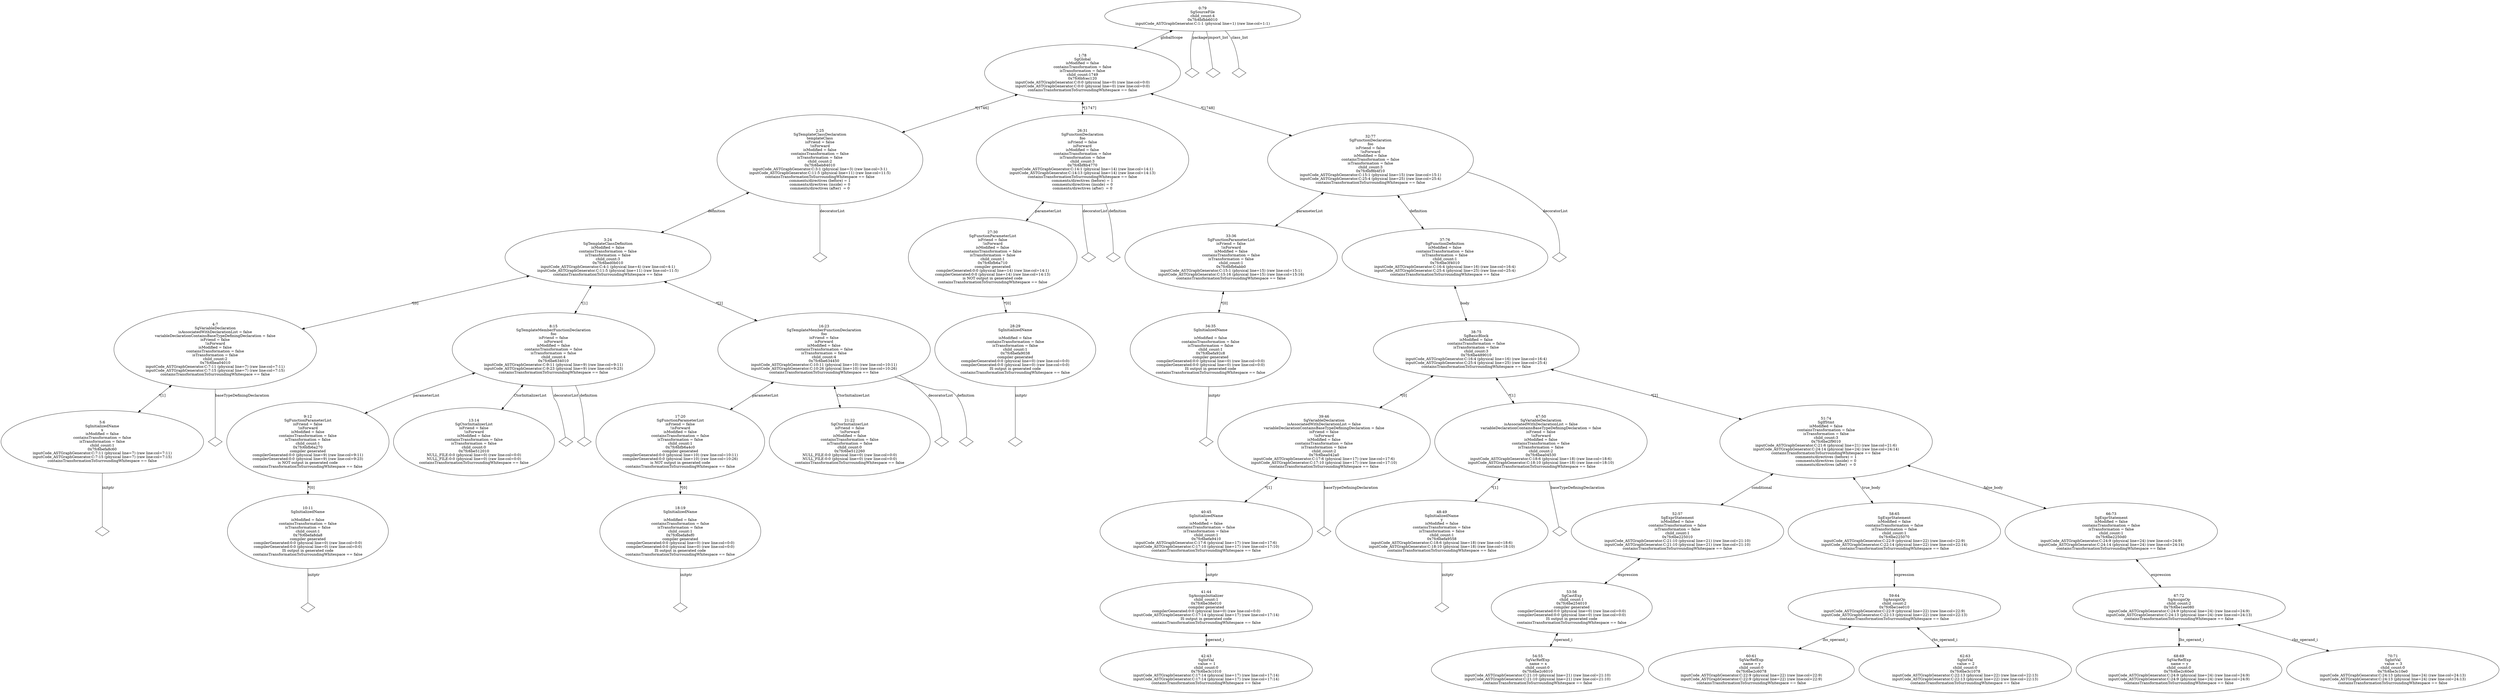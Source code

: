 digraph "G./inputCode_ASTGraphGenerator.C.dot" {
"0x7fc6befa8c60"[label="5:6\nSgInitializedName\nx\nisModified = false\ncontainsTransformation = false\nisTransformation = false\nchild_count:1\n0x7fc6befa8c60\ninputCode_ASTGraphGenerator.C:7:11 (physical line=7) (raw line:col=7:11)\ninputCode_ASTGraphGenerator.C:7:15 (physical line=7) (raw line:col=7:15)\ncontainsTransformationToSurroundingWhitespace == false\n" ];
"0x7fc6befa8c60" -> "0x7fc6befa8c60__initptr__null"[label="initptr" dir=none ];
"0x7fc6befa8c60__initptr__null"[label="" shape=diamond ];
"0x7fc6bea04010"[label="4:7\nSgVariableDeclaration\n isAssociatedWithDeclarationList = false \n variableDeclarationContainsBaseTypeDefiningDeclaration = false \n isFriend = false \n!isForward\nisModified = false\ncontainsTransformation = false\nisTransformation = false\nchild_count:2\n0x7fc6bea04010\ninputCode_ASTGraphGenerator.C:7:11 (physical line=7) (raw line:col=7:11)\ninputCode_ASTGraphGenerator.C:7:15 (physical line=7) (raw line:col=7:15)\ncontainsTransformationToSurroundingWhitespace == false\n" ];
"0x7fc6bea04010" -> "0x7fc6bea04010__baseTypeDefiningDeclaration__null"[label="baseTypeDefiningDeclaration" dir=none ];
"0x7fc6bea04010__baseTypeDefiningDeclaration__null"[label="" shape=diamond ];
"0x7fc6bea04010" -> "0x7fc6befa8c60"[label="*[1]" dir=both ];
"0x7fc6befa8da8"[label="10:11\nSgInitializedName\n\nisModified = false\ncontainsTransformation = false\nisTransformation = false\nchild_count:1\n0x7fc6befa8da8\ncompiler generated\ncompilerGenerated:0:0 (physical line=0) (raw line:col=0:0)\ncompilerGenerated:0:0 (physical line=0) (raw line:col=0:0)\nIS output in generated code\ncontainsTransformationToSurroundingWhitespace == false\n" ];
"0x7fc6befa8da8" -> "0x7fc6befa8da8__initptr__null"[label="initptr" dir=none ];
"0x7fc6befa8da8__initptr__null"[label="" shape=diamond ];
"0x7fc6bfb6a270"[label="9:12\nSgFunctionParameterList\n isFriend = false \n!isForward\nisModified = false\ncontainsTransformation = false\nisTransformation = false\nchild_count:1\n0x7fc6bfb6a270\ncompiler generated\ncompilerGenerated:0:0 (physical line=9) (raw line:col=9:11)\ncompilerGenerated:0:0 (physical line=9) (raw line:col=9:23)\nis NOT output in generated code\ncontainsTransformationToSurroundingWhitespace == false\n" ];
"0x7fc6bfb6a270" -> "0x7fc6befa8da8"[label="*[0]" dir=both ];
"0x7fc6be512010"[label="13:14\nSgCtorInitializerList\n isFriend = false \n!isForward\nisModified = false\ncontainsTransformation = false\nisTransformation = false\nchild_count:0\n0x7fc6be512010\nNULL_FILE:0:0 (physical line=0) (raw line:col=0:0)\nNULL_FILE:0:0 (physical line=0) (raw line:col=0:0)\ncontainsTransformationToSurroundingWhitespace == false\n" ];
"0x7fc6be634010"[label="8:15\nSgTemplateMemberFunctionDeclaration\nfoo\n isFriend = false \nisForward\nisModified = false\ncontainsTransformation = false\nisTransformation = false\nchild_count:4\n0x7fc6be634010\ninputCode_ASTGraphGenerator.C:9:11 (physical line=9) (raw line:col=9:11)\ninputCode_ASTGraphGenerator.C:9:23 (physical line=9) (raw line:col=9:23)\ncontainsTransformationToSurroundingWhitespace == false\n" ];
"0x7fc6be634010" -> "0x7fc6bfb6a270"[label="parameterList" dir=both ];
"0x7fc6be634010" -> "0x7fc6be634010__decoratorList__null"[label="decoratorList" dir=none ];
"0x7fc6be634010__decoratorList__null"[label="" shape=diamond ];
"0x7fc6be634010" -> "0x7fc6be634010__definition__null"[label="definition" dir=none ];
"0x7fc6be634010__definition__null"[label="" shape=diamond ];
"0x7fc6be634010" -> "0x7fc6be512010"[label="CtorInitializerList" dir=both ];
"0x7fc6befa8ef0"[label="18:19\nSgInitializedName\n\nisModified = false\ncontainsTransformation = false\nisTransformation = false\nchild_count:1\n0x7fc6befa8ef0\ncompiler generated\ncompilerGenerated:0:0 (physical line=0) (raw line:col=0:0)\ncompilerGenerated:0:0 (physical line=0) (raw line:col=0:0)\nIS output in generated code\ncontainsTransformationToSurroundingWhitespace == false\n" ];
"0x7fc6befa8ef0" -> "0x7fc6befa8ef0__initptr__null"[label="initptr" dir=none ];
"0x7fc6befa8ef0__initptr__null"[label="" shape=diamond ];
"0x7fc6bfb6a4c0"[label="17:20\nSgFunctionParameterList\n isFriend = false \n!isForward\nisModified = false\ncontainsTransformation = false\nisTransformation = false\nchild_count:1\n0x7fc6bfb6a4c0\ncompiler generated\ncompilerGenerated:0:0 (physical line=10) (raw line:col=10:11)\ncompilerGenerated:0:0 (physical line=10) (raw line:col=10:26)\nis NOT output in generated code\ncontainsTransformationToSurroundingWhitespace == false\n" ];
"0x7fc6bfb6a4c0" -> "0x7fc6befa8ef0"[label="*[0]" dir=both ];
"0x7fc6be512260"[label="21:22\nSgCtorInitializerList\n isFriend = false \n!isForward\nisModified = false\ncontainsTransformation = false\nisTransformation = false\nchild_count:0\n0x7fc6be512260\nNULL_FILE:0:0 (physical line=0) (raw line:col=0:0)\nNULL_FILE:0:0 (physical line=0) (raw line:col=0:0)\ncontainsTransformationToSurroundingWhitespace == false\n" ];
"0x7fc6be634450"[label="16:23\nSgTemplateMemberFunctionDeclaration\nfoo\n isFriend = false \nisForward\nisModified = false\ncontainsTransformation = false\nisTransformation = false\nchild_count:4\n0x7fc6be634450\ninputCode_ASTGraphGenerator.C:10:11 (physical line=10) (raw line:col=10:11)\ninputCode_ASTGraphGenerator.C:10:26 (physical line=10) (raw line:col=10:26)\ncontainsTransformationToSurroundingWhitespace == false\n" ];
"0x7fc6be634450" -> "0x7fc6bfb6a4c0"[label="parameterList" dir=both ];
"0x7fc6be634450" -> "0x7fc6be634450__decoratorList__null"[label="decoratorList" dir=none ];
"0x7fc6be634450__decoratorList__null"[label="" shape=diamond ];
"0x7fc6be634450" -> "0x7fc6be634450__definition__null"[label="definition" dir=none ];
"0x7fc6be634450__definition__null"[label="" shape=diamond ];
"0x7fc6be634450" -> "0x7fc6be512260"[label="CtorInitializerList" dir=both ];
"0x7fc6bed0b010"[label="3:24\nSgTemplateClassDefinition\nisModified = false\ncontainsTransformation = false\nisTransformation = false\nchild_count:3\n0x7fc6bed0b010\ninputCode_ASTGraphGenerator.C:4:1 (physical line=4) (raw line:col=4:1)\ninputCode_ASTGraphGenerator.C:11:5 (physical line=11) (raw line:col=11:5)\ncontainsTransformationToSurroundingWhitespace == false\n" ];
"0x7fc6bed0b010" -> "0x7fc6bea04010"[label="*[0]" dir=both ];
"0x7fc6bed0b010" -> "0x7fc6be634010"[label="*[1]" dir=both ];
"0x7fc6bed0b010" -> "0x7fc6be634450"[label="*[2]" dir=both ];
"0x7fc6beb84010"[label="2:25\nSgTemplateClassDeclaration\ntemplateClass\n isFriend = false \n!isForward\nisModified = false\ncontainsTransformation = false\nisTransformation = false\nchild_count:2\n0x7fc6beb84010\ninputCode_ASTGraphGenerator.C:3:1 (physical line=3) (raw line:col=3:1)\ninputCode_ASTGraphGenerator.C:11:5 (physical line=11) (raw line:col=11:5)\ncontainsTransformationToSurroundingWhitespace == false\ncomments/directives (before) = 1\ncomments/directives (inside) = 0\ncomments/directives (after)  = 0\n" ];
"0x7fc6beb84010" -> "0x7fc6bed0b010"[label="definition" dir=both ];
"0x7fc6beb84010" -> "0x7fc6beb84010__decoratorList__null"[label="decoratorList" dir=none ];
"0x7fc6beb84010__decoratorList__null"[label="" shape=diamond ];
"0x7fc6befa9038"[label="28:29\nSgInitializedName\n\nisModified = false\ncontainsTransformation = false\nisTransformation = false\nchild_count:1\n0x7fc6befa9038\ncompiler generated\ncompilerGenerated:0:0 (physical line=0) (raw line:col=0:0)\ncompilerGenerated:0:0 (physical line=0) (raw line:col=0:0)\nIS output in generated code\ncontainsTransformationToSurroundingWhitespace == false\n" ];
"0x7fc6befa9038" -> "0x7fc6befa9038__initptr__null"[label="initptr" dir=none ];
"0x7fc6befa9038__initptr__null"[label="" shape=diamond ];
"0x7fc6bfb6a710"[label="27:30\nSgFunctionParameterList\n isFriend = false \n!isForward\nisModified = false\ncontainsTransformation = false\nisTransformation = false\nchild_count:1\n0x7fc6bfb6a710\ncompiler generated\ncompilerGenerated:0:0 (physical line=14) (raw line:col=14:1)\ncompilerGenerated:0:0 (physical line=14) (raw line:col=14:13)\nis NOT output in generated code\ncontainsTransformationToSurroundingWhitespace == false\n" ];
"0x7fc6bfb6a710" -> "0x7fc6befa9038"[label="*[0]" dir=both ];
"0x7fc6bf8b4770"[label="26:31\nSgFunctionDeclaration\nfoo\n isFriend = false \nisForward\nisModified = false\ncontainsTransformation = false\nisTransformation = false\nchild_count:3\n0x7fc6bf8b4770\ninputCode_ASTGraphGenerator.C:14:1 (physical line=14) (raw line:col=14:1)\ninputCode_ASTGraphGenerator.C:14:13 (physical line=14) (raw line:col=14:13)\ncontainsTransformationToSurroundingWhitespace == false\ncomments/directives (before) = 1\ncomments/directives (inside) = 0\ncomments/directives (after)  = 0\n" ];
"0x7fc6bf8b4770" -> "0x7fc6bfb6a710"[label="parameterList" dir=both ];
"0x7fc6bf8b4770" -> "0x7fc6bf8b4770__decoratorList__null"[label="decoratorList" dir=none ];
"0x7fc6bf8b4770__decoratorList__null"[label="" shape=diamond ];
"0x7fc6bf8b4770" -> "0x7fc6bf8b4770__definition__null"[label="definition" dir=none ];
"0x7fc6bf8b4770__definition__null"[label="" shape=diamond ];
"0x7fc6befa92c8"[label="34:35\nSgInitializedName\n\nisModified = false\ncontainsTransformation = false\nisTransformation = false\nchild_count:1\n0x7fc6befa92c8\ncompiler generated\ncompilerGenerated:0:0 (physical line=0) (raw line:col=0:0)\ncompilerGenerated:0:0 (physical line=0) (raw line:col=0:0)\nIS output in generated code\ncontainsTransformationToSurroundingWhitespace == false\n" ];
"0x7fc6befa92c8" -> "0x7fc6befa92c8__initptr__null"[label="initptr" dir=none ];
"0x7fc6befa92c8__initptr__null"[label="" shape=diamond ];
"0x7fc6bfb6abb0"[label="33:36\nSgFunctionParameterList\n isFriend = false \n!isForward\nisModified = false\ncontainsTransformation = false\nisTransformation = false\nchild_count:1\n0x7fc6bfb6abb0\ninputCode_ASTGraphGenerator.C:15:1 (physical line=15) (raw line:col=15:1)\ninputCode_ASTGraphGenerator.C:15:16 (physical line=15) (raw line:col=15:16)\ncontainsTransformationToSurroundingWhitespace == false\n" ];
"0x7fc6bfb6abb0" -> "0x7fc6befa92c8"[label="*[0]" dir=both ];
"0x7fc6be3c1010"[label="42:43\nSgIntVal\n value = 1\nchild_count:0\n0x7fc6be3c1010\ninputCode_ASTGraphGenerator.C:17:14 (physical line=17) (raw line:col=17:14)\ninputCode_ASTGraphGenerator.C:17:14 (physical line=17) (raw line:col=17:14)\ncontainsTransformationToSurroundingWhitespace == false\n" ];
"0x7fc6be38e010"[label="41:44\nSgAssignInitializer\nchild_count:1\n0x7fc6be38e010\ncompiler generated\ncompilerGenerated:0:0 (physical line=0) (raw line:col=0:0)\ninputCode_ASTGraphGenerator.C:17:14 (physical line=17) (raw line:col=17:14)\nIS output in generated code\ncontainsTransformationToSurroundingWhitespace == false\n" ];
"0x7fc6be38e010" -> "0x7fc6be3c1010"[label="operand_i" dir=both ];
"0x7fc6befa9410"[label="40:45\nSgInitializedName\nx\nisModified = false\ncontainsTransformation = false\nisTransformation = false\nchild_count:1\n0x7fc6befa9410\ninputCode_ASTGraphGenerator.C:17:6 (physical line=17) (raw line:col=17:6)\ninputCode_ASTGraphGenerator.C:17:10 (physical line=17) (raw line:col=17:10)\ncontainsTransformationToSurroundingWhitespace == false\n" ];
"0x7fc6befa9410" -> "0x7fc6be38e010"[label="initptr" dir=both ];
"0x7fc6bea042a0"[label="39:46\nSgVariableDeclaration\n isAssociatedWithDeclarationList = false \n variableDeclarationContainsBaseTypeDefiningDeclaration = false \n isFriend = false \n!isForward\nisModified = false\ncontainsTransformation = false\nisTransformation = false\nchild_count:2\n0x7fc6bea042a0\ninputCode_ASTGraphGenerator.C:17:6 (physical line=17) (raw line:col=17:6)\ninputCode_ASTGraphGenerator.C:17:10 (physical line=17) (raw line:col=17:10)\ncontainsTransformationToSurroundingWhitespace == false\n" ];
"0x7fc6bea042a0" -> "0x7fc6bea042a0__baseTypeDefiningDeclaration__null"[label="baseTypeDefiningDeclaration" dir=none ];
"0x7fc6bea042a0__baseTypeDefiningDeclaration__null"[label="" shape=diamond ];
"0x7fc6bea042a0" -> "0x7fc6befa9410"[label="*[1]" dir=both ];
"0x7fc6befa9558"[label="48:49\nSgInitializedName\ny\nisModified = false\ncontainsTransformation = false\nisTransformation = false\nchild_count:1\n0x7fc6befa9558\ninputCode_ASTGraphGenerator.C:18:6 (physical line=18) (raw line:col=18:6)\ninputCode_ASTGraphGenerator.C:18:10 (physical line=18) (raw line:col=18:10)\ncontainsTransformationToSurroundingWhitespace == false\n" ];
"0x7fc6befa9558" -> "0x7fc6befa9558__initptr__null"[label="initptr" dir=none ];
"0x7fc6befa9558__initptr__null"[label="" shape=diamond ];
"0x7fc6bea04530"[label="47:50\nSgVariableDeclaration\n isAssociatedWithDeclarationList = false \n variableDeclarationContainsBaseTypeDefiningDeclaration = false \n isFriend = false \n!isForward\nisModified = false\ncontainsTransformation = false\nisTransformation = false\nchild_count:2\n0x7fc6bea04530\ninputCode_ASTGraphGenerator.C:18:6 (physical line=18) (raw line:col=18:6)\ninputCode_ASTGraphGenerator.C:18:10 (physical line=18) (raw line:col=18:10)\ncontainsTransformationToSurroundingWhitespace == false\n" ];
"0x7fc6bea04530" -> "0x7fc6bea04530__baseTypeDefiningDeclaration__null"[label="baseTypeDefiningDeclaration" dir=none ];
"0x7fc6bea04530__baseTypeDefiningDeclaration__null"[label="" shape=diamond ];
"0x7fc6bea04530" -> "0x7fc6befa9558"[label="*[1]" dir=both ];
"0x7fc6be2c6010"[label="54:55\nSgVarRefExp\n name = x\nchild_count:0\n0x7fc6be2c6010\ninputCode_ASTGraphGenerator.C:21:10 (physical line=21) (raw line:col=21:10)\ninputCode_ASTGraphGenerator.C:21:10 (physical line=21) (raw line:col=21:10)\ncontainsTransformationToSurroundingWhitespace == false\n" ];
"0x7fc6be254010"[label="53:56\nSgCastExp\nchild_count:1\n0x7fc6be254010\ncompiler generated\ncompilerGenerated:0:0 (physical line=0) (raw line:col=0:0)\ncompilerGenerated:0:0 (physical line=0) (raw line:col=0:0)\nIS output in generated code\ncontainsTransformationToSurroundingWhitespace == false\n" ];
"0x7fc6be254010" -> "0x7fc6be2c6010"[label="operand_i" dir=both ];
"0x7fc6be225010"[label="52:57\nSgExprStatement\nisModified = false\ncontainsTransformation = false\nisTransformation = false\nchild_count:1\n0x7fc6be225010\ninputCode_ASTGraphGenerator.C:21:10 (physical line=21) (raw line:col=21:10)\ninputCode_ASTGraphGenerator.C:21:10 (physical line=21) (raw line:col=21:10)\ncontainsTransformationToSurroundingWhitespace == false\n" ];
"0x7fc6be225010" -> "0x7fc6be254010"[label="expression" dir=both ];
"0x7fc6be2c6078"[label="60:61\nSgVarRefExp\n name = y\nchild_count:0\n0x7fc6be2c6078\ninputCode_ASTGraphGenerator.C:22:9 (physical line=22) (raw line:col=22:9)\ninputCode_ASTGraphGenerator.C:22:9 (physical line=22) (raw line:col=22:9)\ncontainsTransformationToSurroundingWhitespace == false\n" ];
"0x7fc6be3c1078"[label="62:63\nSgIntVal\n value = 2\nchild_count:0\n0x7fc6be3c1078\ninputCode_ASTGraphGenerator.C:22:13 (physical line=22) (raw line:col=22:13)\ninputCode_ASTGraphGenerator.C:22:13 (physical line=22) (raw line:col=22:13)\ncontainsTransformationToSurroundingWhitespace == false\n" ];
"0x7fc6be1ee010"[label="59:64\nSgAssignOp\nchild_count:2\n0x7fc6be1ee010\ninputCode_ASTGraphGenerator.C:22:9 (physical line=22) (raw line:col=22:9)\ninputCode_ASTGraphGenerator.C:22:13 (physical line=22) (raw line:col=22:13)\ncontainsTransformationToSurroundingWhitespace == false\n" ];
"0x7fc6be1ee010" -> "0x7fc6be2c6078"[label="lhs_operand_i" dir=both ];
"0x7fc6be1ee010" -> "0x7fc6be3c1078"[label="rhs_operand_i" dir=both ];
"0x7fc6be225070"[label="58:65\nSgExprStatement\nisModified = false\ncontainsTransformation = false\nisTransformation = false\nchild_count:1\n0x7fc6be225070\ninputCode_ASTGraphGenerator.C:22:9 (physical line=22) (raw line:col=22:9)\ninputCode_ASTGraphGenerator.C:22:14 (physical line=22) (raw line:col=22:14)\ncontainsTransformationToSurroundingWhitespace == false\n" ];
"0x7fc6be225070" -> "0x7fc6be1ee010"[label="expression" dir=both ];
"0x7fc6be2c60e0"[label="68:69\nSgVarRefExp\n name = y\nchild_count:0\n0x7fc6be2c60e0\ninputCode_ASTGraphGenerator.C:24:9 (physical line=24) (raw line:col=24:9)\ninputCode_ASTGraphGenerator.C:24:9 (physical line=24) (raw line:col=24:9)\ncontainsTransformationToSurroundingWhitespace == false\n" ];
"0x7fc6be3c10e0"[label="70:71\nSgIntVal\n value = 3\nchild_count:0\n0x7fc6be3c10e0\ninputCode_ASTGraphGenerator.C:24:13 (physical line=24) (raw line:col=24:13)\ninputCode_ASTGraphGenerator.C:24:13 (physical line=24) (raw line:col=24:13)\ncontainsTransformationToSurroundingWhitespace == false\n" ];
"0x7fc6be1ee080"[label="67:72\nSgAssignOp\nchild_count:2\n0x7fc6be1ee080\ninputCode_ASTGraphGenerator.C:24:9 (physical line=24) (raw line:col=24:9)\ninputCode_ASTGraphGenerator.C:24:13 (physical line=24) (raw line:col=24:13)\ncontainsTransformationToSurroundingWhitespace == false\n" ];
"0x7fc6be1ee080" -> "0x7fc6be2c60e0"[label="lhs_operand_i" dir=both ];
"0x7fc6be1ee080" -> "0x7fc6be3c10e0"[label="rhs_operand_i" dir=both ];
"0x7fc6be2250d0"[label="66:73\nSgExprStatement\nisModified = false\ncontainsTransformation = false\nisTransformation = false\nchild_count:1\n0x7fc6be2250d0\ninputCode_ASTGraphGenerator.C:24:9 (physical line=24) (raw line:col=24:9)\ninputCode_ASTGraphGenerator.C:24:14 (physical line=24) (raw line:col=24:14)\ncontainsTransformationToSurroundingWhitespace == false\n" ];
"0x7fc6be2250d0" -> "0x7fc6be1ee080"[label="expression" dir=both ];
"0x7fc6be2f9010"[label="51:74\nSgIfStmt\nisModified = false\ncontainsTransformation = false\nisTransformation = false\nchild_count:3\n0x7fc6be2f9010\ninputCode_ASTGraphGenerator.C:21:6 (physical line=21) (raw line:col=21:6)\ninputCode_ASTGraphGenerator.C:24:14 (physical line=24) (raw line:col=24:14)\ncontainsTransformationToSurroundingWhitespace == false\ncomments/directives (before) = 1\ncomments/directives (inside) = 0\ncomments/directives (after)  = 0\n" ];
"0x7fc6be2f9010" -> "0x7fc6be225010"[label="conditional" dir=both ];
"0x7fc6be2f9010" -> "0x7fc6be225070"[label="true_body" dir=both ];
"0x7fc6be2f9010" -> "0x7fc6be2250d0"[label="false_body" dir=both ];
"0x7fc6be489010"[label="38:75\nSgBasicBlock\nisModified = false\ncontainsTransformation = false\nisTransformation = false\nchild_count:3\n0x7fc6be489010\ninputCode_ASTGraphGenerator.C:16:4 (physical line=16) (raw line:col=16:4)\ninputCode_ASTGraphGenerator.C:25:4 (physical line=25) (raw line:col=25:4)\ncontainsTransformationToSurroundingWhitespace == false\n" ];
"0x7fc6be489010" -> "0x7fc6bea042a0"[label="*[0]" dir=both ];
"0x7fc6be489010" -> "0x7fc6bea04530"[label="*[1]" dir=both ];
"0x7fc6be489010" -> "0x7fc6be2f9010"[label="*[2]" dir=both ];
"0x7fc6be3f4010"[label="37:76\nSgFunctionDefinition\nisModified = false\ncontainsTransformation = false\nisTransformation = false\nchild_count:1\n0x7fc6be3f4010\ninputCode_ASTGraphGenerator.C:16:4 (physical line=16) (raw line:col=16:4)\ninputCode_ASTGraphGenerator.C:25:4 (physical line=25) (raw line:col=25:4)\ncontainsTransformationToSurroundingWhitespace == false\n" ];
"0x7fc6be3f4010" -> "0x7fc6be489010"[label="body" dir=both ];
"0x7fc6bf8b4f10"[label="32:77\nSgFunctionDeclaration\nfoo\n isFriend = false \n!isForward\nisModified = false\ncontainsTransformation = false\nisTransformation = false\nchild_count:3\n0x7fc6bf8b4f10\ninputCode_ASTGraphGenerator.C:15:1 (physical line=15) (raw line:col=15:1)\ninputCode_ASTGraphGenerator.C:25:4 (physical line=25) (raw line:col=25:4)\ncontainsTransformationToSurroundingWhitespace == false\n" ];
"0x7fc6bf8b4f10" -> "0x7fc6bfb6abb0"[label="parameterList" dir=both ];
"0x7fc6bf8b4f10" -> "0x7fc6bf8b4f10__decoratorList__null"[label="decoratorList" dir=none ];
"0x7fc6bf8b4f10__decoratorList__null"[label="" shape=diamond ];
"0x7fc6bf8b4f10" -> "0x7fc6be3f4010"[label="definition" dir=both ];
"0x7fc6bfcec120"[label="1:78\nSgGlobal\nisModified = false\ncontainsTransformation = false\nisTransformation = false\nchild_count:1749\n0x7fc6bfcec120\ninputCode_ASTGraphGenerator.C:0:0 (physical line=0) (raw line:col=0:0)\ninputCode_ASTGraphGenerator.C:0:0 (physical line=0) (raw line:col=0:0)\ncontainsTransformationToSurroundingWhitespace == false\n" ];
"0x7fc6bfcec120" -> "0x7fc6beb84010"[label="*[1746]" dir=both ];
"0x7fc6bfcec120" -> "0x7fc6bf8b4770"[label="*[1747]" dir=both ];
"0x7fc6bfcec120" -> "0x7fc6bf8b4f10"[label="*[1748]" dir=both ];
"0x7fc6bfbb6010"[label="0:79\nSgSourceFile\nchild_count:4\n0x7fc6bfbb6010\ninputCode_ASTGraphGenerator.C:1:1 (physical line=1) (raw line:col=1:1)\n" ];
"0x7fc6bfbb6010" -> "0x7fc6bfcec120"[label="globalScope" dir=both ];
"0x7fc6bfbb6010" -> "0x7fc6bfbb6010__package__null"[label="package" dir=none ];
"0x7fc6bfbb6010__package__null"[label="" shape=diamond ];
"0x7fc6bfbb6010" -> "0x7fc6bfbb6010__import_list__null"[label="import_list" dir=none ];
"0x7fc6bfbb6010__import_list__null"[label="" shape=diamond ];
"0x7fc6bfbb6010" -> "0x7fc6bfbb6010__class_list__null"[label="class_list" dir=none ];
"0x7fc6bfbb6010__class_list__null"[label="" shape=diamond ];
}
